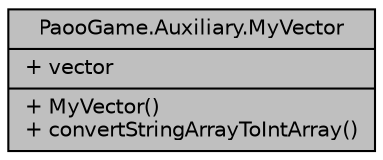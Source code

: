 digraph "PaooGame.Auxiliary.MyVector"
{
 // INTERACTIVE_SVG=YES
 // LATEX_PDF_SIZE
  edge [fontname="Helvetica",fontsize="10",labelfontname="Helvetica",labelfontsize="10"];
  node [fontname="Helvetica",fontsize="10",shape=record];
  Node1 [label="{PaooGame.Auxiliary.MyVector\n|+ vector\l|+ MyVector()\l+ convertStringArrayToIntArray()\l}",height=0.2,width=0.4,color="black", fillcolor="grey75", style="filled", fontcolor="black",tooltip=" "];
}
